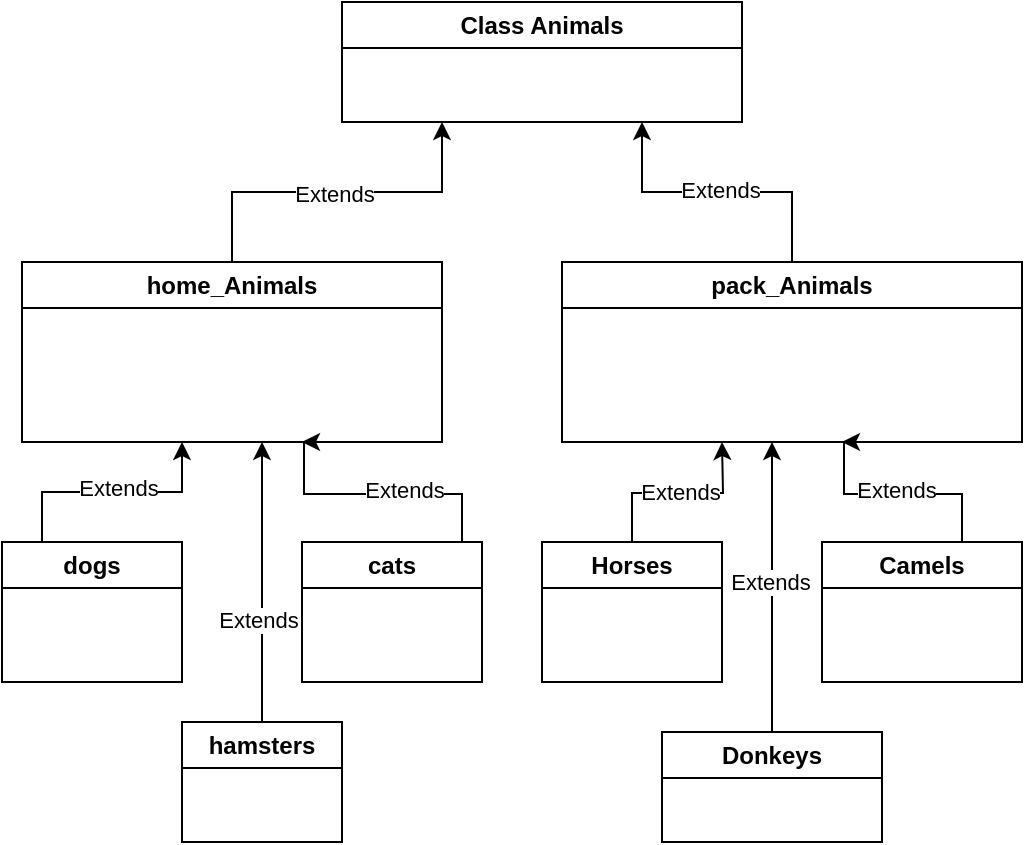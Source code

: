<mxfile version="21.7.5" type="device">
  <diagram name="Страница — 1" id="S2aeIrMrt7Ift_pavzAS">
    <mxGraphModel dx="1434" dy="746" grid="1" gridSize="10" guides="1" tooltips="1" connect="1" arrows="1" fold="1" page="1" pageScale="1" pageWidth="827" pageHeight="1169" math="0" shadow="0">
      <root>
        <mxCell id="0" />
        <mxCell id="1" parent="0" />
        <mxCell id="BTEZQnhJQ0ps4WyGpydR-1" value="Class Animals" style="swimlane;whiteSpace=wrap;html=1;" vertex="1" parent="1">
          <mxGeometry x="190" y="20" width="200" height="60" as="geometry" />
        </mxCell>
        <mxCell id="BTEZQnhJQ0ps4WyGpydR-4" style="edgeStyle=orthogonalEdgeStyle;rounded=0;orthogonalLoop=1;jettySize=auto;html=1;entryX=0.75;entryY=1;entryDx=0;entryDy=0;" edge="1" parent="1" source="BTEZQnhJQ0ps4WyGpydR-2" target="BTEZQnhJQ0ps4WyGpydR-1">
          <mxGeometry relative="1" as="geometry" />
        </mxCell>
        <mxCell id="BTEZQnhJQ0ps4WyGpydR-7" value="Extends" style="edgeLabel;html=1;align=center;verticalAlign=middle;resizable=0;points=[];" vertex="1" connectable="0" parent="BTEZQnhJQ0ps4WyGpydR-4">
          <mxGeometry x="-0.013" y="-1" relative="1" as="geometry">
            <mxPoint as="offset" />
          </mxGeometry>
        </mxCell>
        <mxCell id="BTEZQnhJQ0ps4WyGpydR-2" value="pack_Animals" style="swimlane;whiteSpace=wrap;html=1;" vertex="1" parent="1">
          <mxGeometry x="300" y="150" width="230" height="90" as="geometry" />
        </mxCell>
        <mxCell id="BTEZQnhJQ0ps4WyGpydR-5" style="edgeStyle=orthogonalEdgeStyle;rounded=0;orthogonalLoop=1;jettySize=auto;html=1;entryX=0.25;entryY=1;entryDx=0;entryDy=0;" edge="1" parent="1" source="BTEZQnhJQ0ps4WyGpydR-3" target="BTEZQnhJQ0ps4WyGpydR-1">
          <mxGeometry relative="1" as="geometry" />
        </mxCell>
        <mxCell id="BTEZQnhJQ0ps4WyGpydR-6" value="Extends" style="edgeLabel;html=1;align=center;verticalAlign=middle;resizable=0;points=[];" vertex="1" connectable="0" parent="BTEZQnhJQ0ps4WyGpydR-5">
          <mxGeometry x="-0.022" y="-1" relative="1" as="geometry">
            <mxPoint as="offset" />
          </mxGeometry>
        </mxCell>
        <mxCell id="BTEZQnhJQ0ps4WyGpydR-3" value="home_Animals" style="swimlane;whiteSpace=wrap;html=1;" vertex="1" parent="1">
          <mxGeometry x="30" y="150" width="210" height="90" as="geometry" />
        </mxCell>
        <mxCell id="BTEZQnhJQ0ps4WyGpydR-13" style="edgeStyle=orthogonalEdgeStyle;rounded=0;orthogonalLoop=1;jettySize=auto;html=1;" edge="1" parent="1" source="BTEZQnhJQ0ps4WyGpydR-8">
          <mxGeometry relative="1" as="geometry">
            <mxPoint x="170" y="240" as="targetPoint" />
            <Array as="points">
              <mxPoint x="250" y="266" />
              <mxPoint x="171" y="266" />
            </Array>
          </mxGeometry>
        </mxCell>
        <mxCell id="BTEZQnhJQ0ps4WyGpydR-20" value="Extends" style="edgeLabel;html=1;align=center;verticalAlign=middle;resizable=0;points=[];" vertex="1" connectable="0" parent="BTEZQnhJQ0ps4WyGpydR-13">
          <mxGeometry x="-0.178" y="-2" relative="1" as="geometry">
            <mxPoint as="offset" />
          </mxGeometry>
        </mxCell>
        <mxCell id="BTEZQnhJQ0ps4WyGpydR-8" value="cats" style="swimlane;whiteSpace=wrap;html=1;" vertex="1" parent="1">
          <mxGeometry x="170" y="290" width="90" height="70" as="geometry" />
        </mxCell>
        <mxCell id="BTEZQnhJQ0ps4WyGpydR-12" style="edgeStyle=orthogonalEdgeStyle;rounded=0;orthogonalLoop=1;jettySize=auto;html=1;" edge="1" parent="1" source="BTEZQnhJQ0ps4WyGpydR-9">
          <mxGeometry relative="1" as="geometry">
            <mxPoint x="110" y="240" as="targetPoint" />
            <Array as="points">
              <mxPoint x="40" y="265" />
              <mxPoint x="110" y="265" />
              <mxPoint x="110" y="240" />
            </Array>
          </mxGeometry>
        </mxCell>
        <mxCell id="BTEZQnhJQ0ps4WyGpydR-19" value="Extends" style="edgeLabel;html=1;align=center;verticalAlign=middle;resizable=0;points=[];" vertex="1" connectable="0" parent="BTEZQnhJQ0ps4WyGpydR-12">
          <mxGeometry x="0.05" y="2" relative="1" as="geometry">
            <mxPoint as="offset" />
          </mxGeometry>
        </mxCell>
        <mxCell id="BTEZQnhJQ0ps4WyGpydR-9" value="dogs" style="swimlane;whiteSpace=wrap;html=1;" vertex="1" parent="1">
          <mxGeometry x="20" y="290" width="90" height="70" as="geometry" />
        </mxCell>
        <mxCell id="BTEZQnhJQ0ps4WyGpydR-14" style="edgeStyle=orthogonalEdgeStyle;rounded=0;orthogonalLoop=1;jettySize=auto;html=1;" edge="1" parent="1" source="BTEZQnhJQ0ps4WyGpydR-10">
          <mxGeometry relative="1" as="geometry">
            <mxPoint x="150" y="240" as="targetPoint" />
          </mxGeometry>
        </mxCell>
        <mxCell id="BTEZQnhJQ0ps4WyGpydR-21" value="Extends" style="edgeLabel;html=1;align=center;verticalAlign=middle;resizable=0;points=[];" vertex="1" connectable="0" parent="BTEZQnhJQ0ps4WyGpydR-14">
          <mxGeometry x="-0.277" y="2" relative="1" as="geometry">
            <mxPoint as="offset" />
          </mxGeometry>
        </mxCell>
        <mxCell id="BTEZQnhJQ0ps4WyGpydR-10" value="hamsters" style="swimlane;whiteSpace=wrap;html=1;direction=east;" vertex="1" parent="1">
          <mxGeometry x="110" y="380" width="80" height="60" as="geometry" />
        </mxCell>
        <mxCell id="BTEZQnhJQ0ps4WyGpydR-25" style="edgeStyle=orthogonalEdgeStyle;rounded=0;orthogonalLoop=1;jettySize=auto;html=1;" edge="1" parent="1" source="BTEZQnhJQ0ps4WyGpydR-22">
          <mxGeometry relative="1" as="geometry">
            <mxPoint x="380" y="240" as="targetPoint" />
          </mxGeometry>
        </mxCell>
        <mxCell id="BTEZQnhJQ0ps4WyGpydR-26" value="Extends" style="edgeLabel;html=1;align=center;verticalAlign=middle;resizable=0;points=[];" vertex="1" connectable="0" parent="BTEZQnhJQ0ps4WyGpydR-25">
          <mxGeometry x="-0.005" y="2" relative="1" as="geometry">
            <mxPoint x="1" y="1" as="offset" />
          </mxGeometry>
        </mxCell>
        <mxCell id="BTEZQnhJQ0ps4WyGpydR-22" value="Horses" style="swimlane;whiteSpace=wrap;html=1;" vertex="1" parent="1">
          <mxGeometry x="290" y="290" width="90" height="70" as="geometry" />
        </mxCell>
        <mxCell id="BTEZQnhJQ0ps4WyGpydR-27" style="edgeStyle=orthogonalEdgeStyle;rounded=0;orthogonalLoop=1;jettySize=auto;html=1;" edge="1" parent="1" source="BTEZQnhJQ0ps4WyGpydR-23">
          <mxGeometry relative="1" as="geometry">
            <mxPoint x="440" y="240" as="targetPoint" />
            <Array as="points">
              <mxPoint x="500" y="266" />
              <mxPoint x="441" y="266" />
            </Array>
          </mxGeometry>
        </mxCell>
        <mxCell id="BTEZQnhJQ0ps4WyGpydR-28" value="Extends" style="edgeLabel;html=1;align=center;verticalAlign=middle;resizable=0;points=[];" vertex="1" connectable="0" parent="BTEZQnhJQ0ps4WyGpydR-27">
          <mxGeometry x="0.061" y="-2" relative="1" as="geometry">
            <mxPoint x="1" as="offset" />
          </mxGeometry>
        </mxCell>
        <mxCell id="BTEZQnhJQ0ps4WyGpydR-23" value="Camels" style="swimlane;whiteSpace=wrap;html=1;" vertex="1" parent="1">
          <mxGeometry x="430" y="290" width="100" height="70" as="geometry" />
        </mxCell>
        <mxCell id="BTEZQnhJQ0ps4WyGpydR-29" style="edgeStyle=orthogonalEdgeStyle;rounded=0;orthogonalLoop=1;jettySize=auto;html=1;" edge="1" parent="1" source="BTEZQnhJQ0ps4WyGpydR-24">
          <mxGeometry relative="1" as="geometry">
            <mxPoint x="405" y="240" as="targetPoint" />
          </mxGeometry>
        </mxCell>
        <mxCell id="BTEZQnhJQ0ps4WyGpydR-30" value="Extends" style="edgeLabel;html=1;align=center;verticalAlign=middle;resizable=0;points=[];" vertex="1" connectable="0" parent="BTEZQnhJQ0ps4WyGpydR-29">
          <mxGeometry x="0.045" y="2" relative="1" as="geometry">
            <mxPoint as="offset" />
          </mxGeometry>
        </mxCell>
        <mxCell id="BTEZQnhJQ0ps4WyGpydR-24" value="Donkeys" style="swimlane;whiteSpace=wrap;html=1;" vertex="1" parent="1">
          <mxGeometry x="350" y="385" width="110" height="55" as="geometry" />
        </mxCell>
      </root>
    </mxGraphModel>
  </diagram>
</mxfile>
